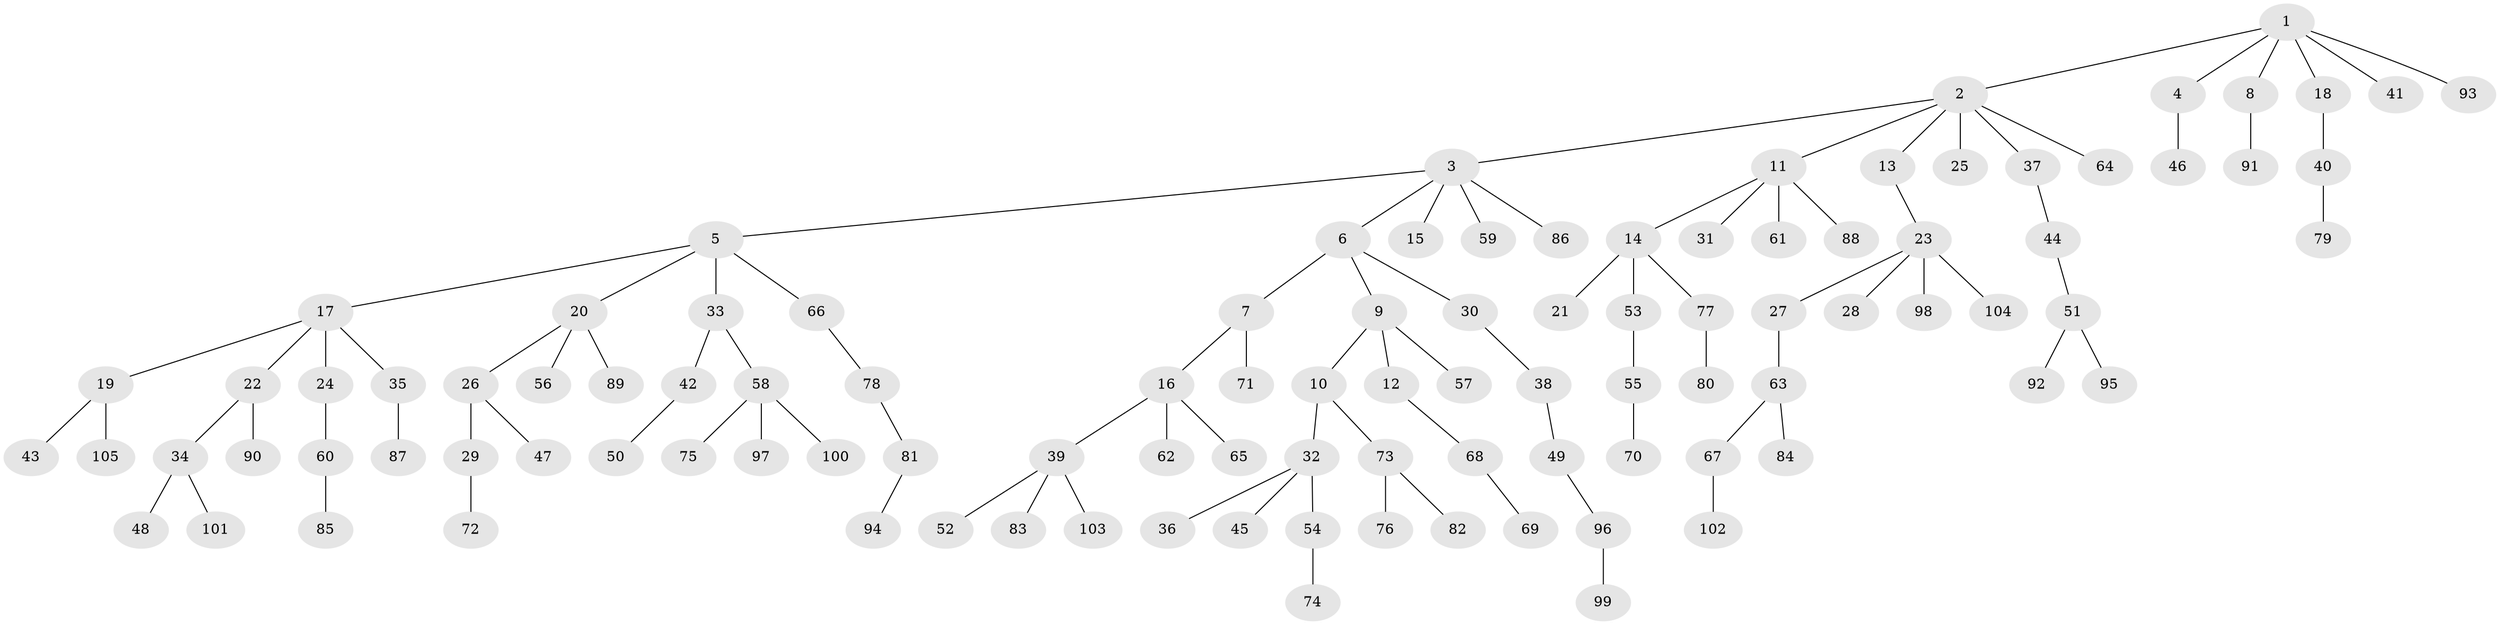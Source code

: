 // coarse degree distribution, {6: 0.04225352112676056, 5: 0.04225352112676056, 8: 0.014084507042253521, 4: 0.04225352112676056, 2: 0.22535211267605634, 1: 0.5633802816901409, 3: 0.07042253521126761}
// Generated by graph-tools (version 1.1) at 2025/24/03/03/25 07:24:07]
// undirected, 105 vertices, 104 edges
graph export_dot {
graph [start="1"]
  node [color=gray90,style=filled];
  1;
  2;
  3;
  4;
  5;
  6;
  7;
  8;
  9;
  10;
  11;
  12;
  13;
  14;
  15;
  16;
  17;
  18;
  19;
  20;
  21;
  22;
  23;
  24;
  25;
  26;
  27;
  28;
  29;
  30;
  31;
  32;
  33;
  34;
  35;
  36;
  37;
  38;
  39;
  40;
  41;
  42;
  43;
  44;
  45;
  46;
  47;
  48;
  49;
  50;
  51;
  52;
  53;
  54;
  55;
  56;
  57;
  58;
  59;
  60;
  61;
  62;
  63;
  64;
  65;
  66;
  67;
  68;
  69;
  70;
  71;
  72;
  73;
  74;
  75;
  76;
  77;
  78;
  79;
  80;
  81;
  82;
  83;
  84;
  85;
  86;
  87;
  88;
  89;
  90;
  91;
  92;
  93;
  94;
  95;
  96;
  97;
  98;
  99;
  100;
  101;
  102;
  103;
  104;
  105;
  1 -- 2;
  1 -- 4;
  1 -- 8;
  1 -- 18;
  1 -- 41;
  1 -- 93;
  2 -- 3;
  2 -- 11;
  2 -- 13;
  2 -- 25;
  2 -- 37;
  2 -- 64;
  3 -- 5;
  3 -- 6;
  3 -- 15;
  3 -- 59;
  3 -- 86;
  4 -- 46;
  5 -- 17;
  5 -- 20;
  5 -- 33;
  5 -- 66;
  6 -- 7;
  6 -- 9;
  6 -- 30;
  7 -- 16;
  7 -- 71;
  8 -- 91;
  9 -- 10;
  9 -- 12;
  9 -- 57;
  10 -- 32;
  10 -- 73;
  11 -- 14;
  11 -- 31;
  11 -- 61;
  11 -- 88;
  12 -- 68;
  13 -- 23;
  14 -- 21;
  14 -- 53;
  14 -- 77;
  16 -- 39;
  16 -- 62;
  16 -- 65;
  17 -- 19;
  17 -- 22;
  17 -- 24;
  17 -- 35;
  18 -- 40;
  19 -- 43;
  19 -- 105;
  20 -- 26;
  20 -- 56;
  20 -- 89;
  22 -- 34;
  22 -- 90;
  23 -- 27;
  23 -- 28;
  23 -- 98;
  23 -- 104;
  24 -- 60;
  26 -- 29;
  26 -- 47;
  27 -- 63;
  29 -- 72;
  30 -- 38;
  32 -- 36;
  32 -- 45;
  32 -- 54;
  33 -- 42;
  33 -- 58;
  34 -- 48;
  34 -- 101;
  35 -- 87;
  37 -- 44;
  38 -- 49;
  39 -- 52;
  39 -- 83;
  39 -- 103;
  40 -- 79;
  42 -- 50;
  44 -- 51;
  49 -- 96;
  51 -- 92;
  51 -- 95;
  53 -- 55;
  54 -- 74;
  55 -- 70;
  58 -- 75;
  58 -- 97;
  58 -- 100;
  60 -- 85;
  63 -- 67;
  63 -- 84;
  66 -- 78;
  67 -- 102;
  68 -- 69;
  73 -- 76;
  73 -- 82;
  77 -- 80;
  78 -- 81;
  81 -- 94;
  96 -- 99;
}
